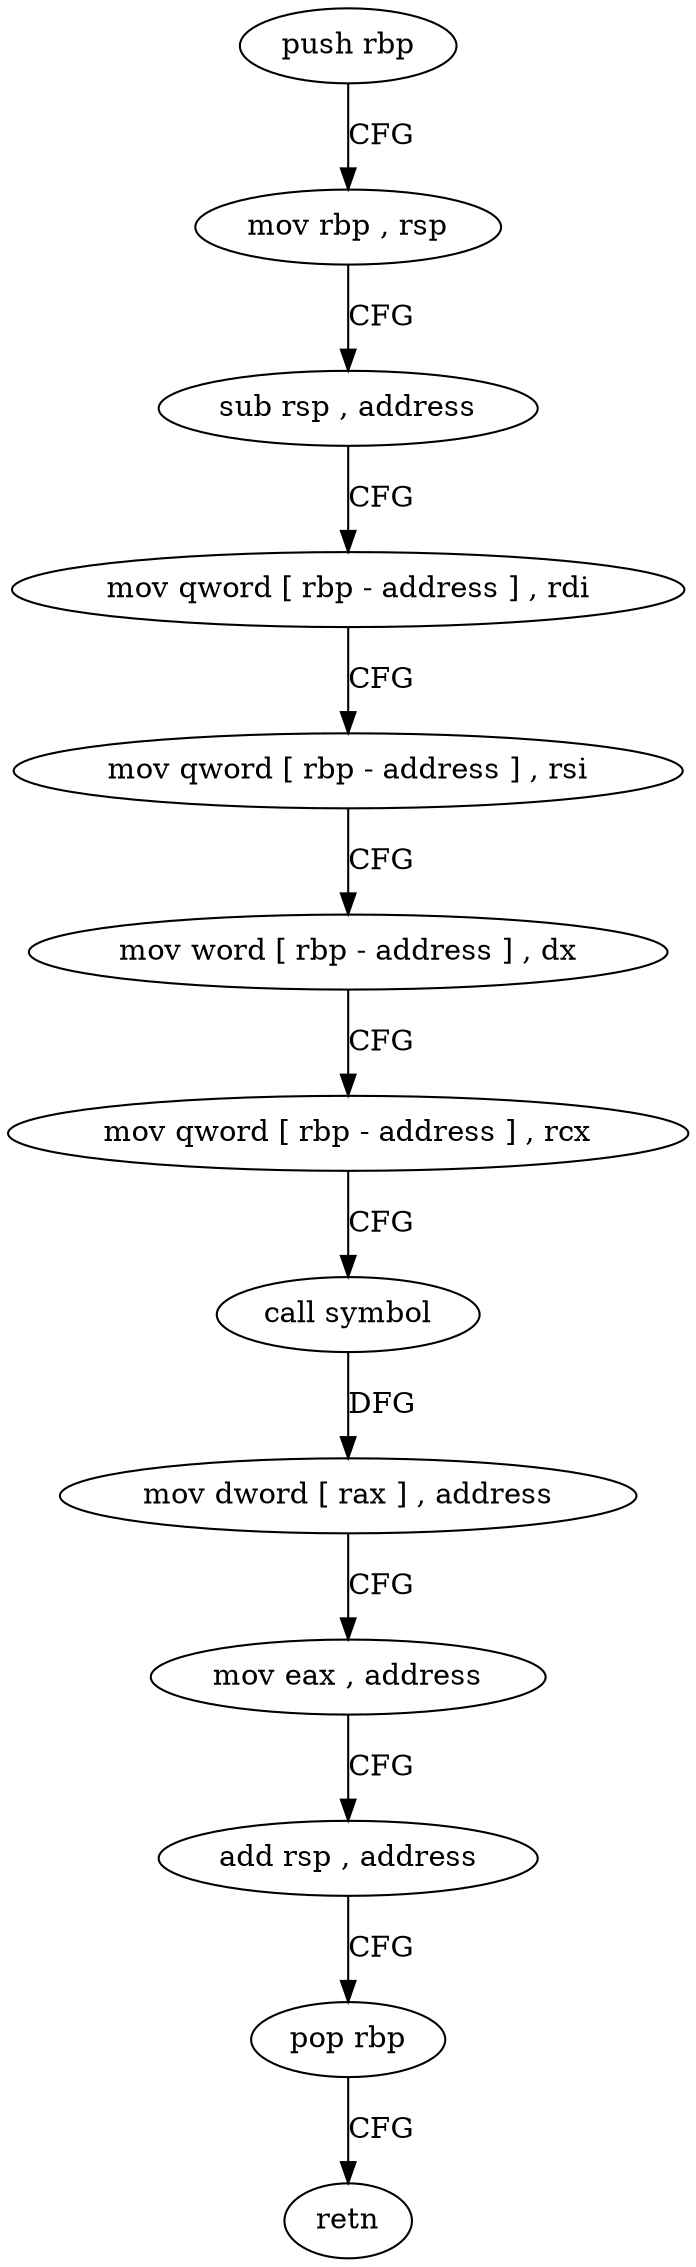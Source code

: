 digraph "func" {
"4287568" [label = "push rbp" ]
"4287569" [label = "mov rbp , rsp" ]
"4287572" [label = "sub rsp , address" ]
"4287576" [label = "mov qword [ rbp - address ] , rdi" ]
"4287580" [label = "mov qword [ rbp - address ] , rsi" ]
"4287584" [label = "mov word [ rbp - address ] , dx" ]
"4287588" [label = "mov qword [ rbp - address ] , rcx" ]
"4287592" [label = "call symbol" ]
"4287597" [label = "mov dword [ rax ] , address" ]
"4287603" [label = "mov eax , address" ]
"4287608" [label = "add rsp , address" ]
"4287612" [label = "pop rbp" ]
"4287613" [label = "retn" ]
"4287568" -> "4287569" [ label = "CFG" ]
"4287569" -> "4287572" [ label = "CFG" ]
"4287572" -> "4287576" [ label = "CFG" ]
"4287576" -> "4287580" [ label = "CFG" ]
"4287580" -> "4287584" [ label = "CFG" ]
"4287584" -> "4287588" [ label = "CFG" ]
"4287588" -> "4287592" [ label = "CFG" ]
"4287592" -> "4287597" [ label = "DFG" ]
"4287597" -> "4287603" [ label = "CFG" ]
"4287603" -> "4287608" [ label = "CFG" ]
"4287608" -> "4287612" [ label = "CFG" ]
"4287612" -> "4287613" [ label = "CFG" ]
}
